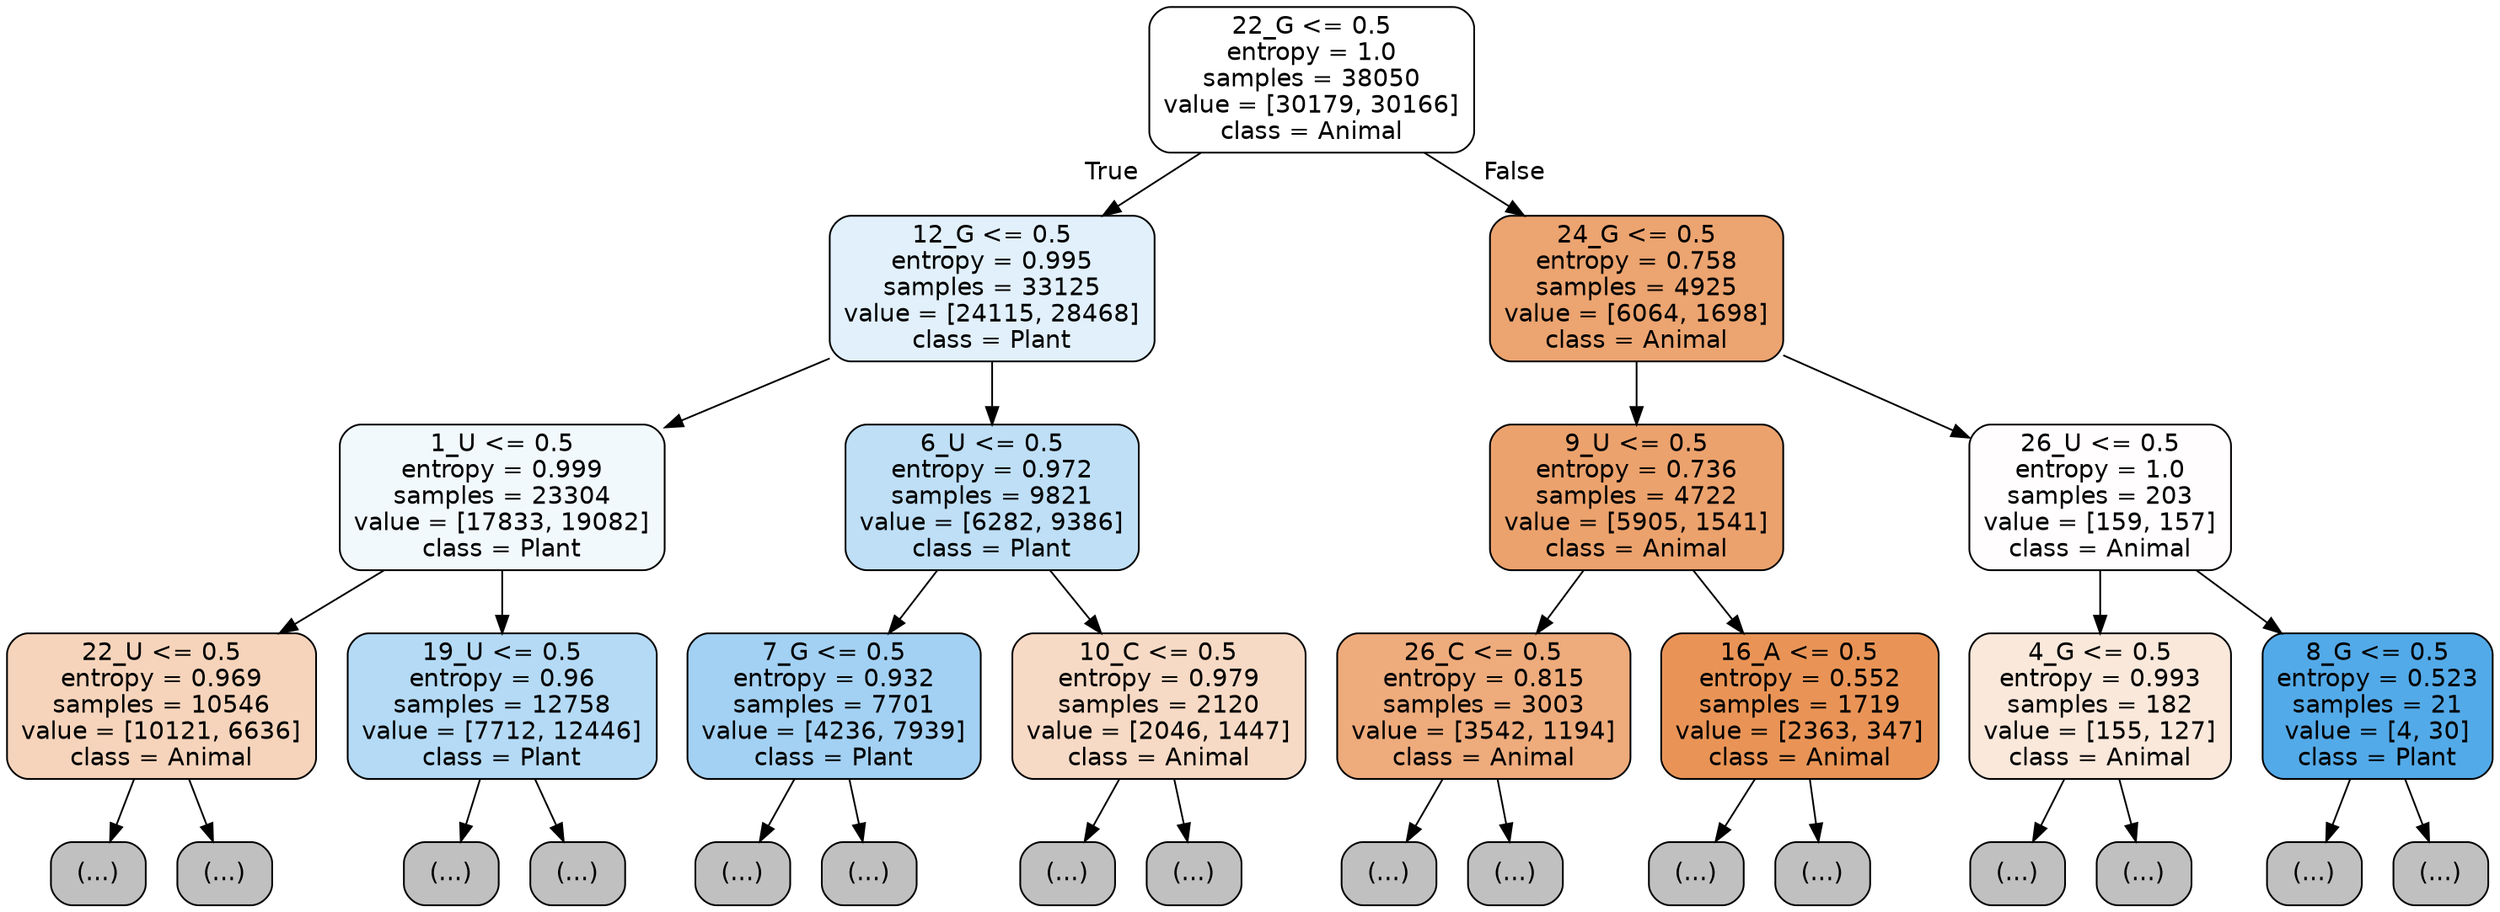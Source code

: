 digraph Tree {
node [shape=box, style="filled, rounded", color="black", fontname="helvetica"] ;
edge [fontname="helvetica"] ;
0 [label="22_G <= 0.5\nentropy = 1.0\nsamples = 38050\nvalue = [30179, 30166]\nclass = Animal", fillcolor="#ffffff"] ;
1 [label="12_G <= 0.5\nentropy = 0.995\nsamples = 33125\nvalue = [24115, 28468]\nclass = Plant", fillcolor="#e1f0fb"] ;
0 -> 1 [labeldistance=2.5, labelangle=45, headlabel="True"] ;
2 [label="1_U <= 0.5\nentropy = 0.999\nsamples = 23304\nvalue = [17833, 19082]\nclass = Plant", fillcolor="#f2f9fd"] ;
1 -> 2 ;
3 [label="22_U <= 0.5\nentropy = 0.969\nsamples = 10546\nvalue = [10121, 6636]\nclass = Animal", fillcolor="#f6d4bb"] ;
2 -> 3 ;
4 [label="(...)", fillcolor="#C0C0C0"] ;
3 -> 4 ;
5371 [label="(...)", fillcolor="#C0C0C0"] ;
3 -> 5371 ;
6120 [label="19_U <= 0.5\nentropy = 0.96\nsamples = 12758\nvalue = [7712, 12446]\nclass = Plant", fillcolor="#b4daf5"] ;
2 -> 6120 ;
6121 [label="(...)", fillcolor="#C0C0C0"] ;
6120 -> 6121 ;
9738 [label="(...)", fillcolor="#C0C0C0"] ;
6120 -> 9738 ;
11071 [label="6_U <= 0.5\nentropy = 0.972\nsamples = 9821\nvalue = [6282, 9386]\nclass = Plant", fillcolor="#bedff6"] ;
1 -> 11071 ;
11072 [label="7_G <= 0.5\nentropy = 0.932\nsamples = 7701\nvalue = [4236, 7939]\nclass = Plant", fillcolor="#a3d1f3"] ;
11071 -> 11072 ;
11073 [label="(...)", fillcolor="#C0C0C0"] ;
11072 -> 11073 ;
13222 [label="(...)", fillcolor="#C0C0C0"] ;
11072 -> 13222 ;
13971 [label="10_C <= 0.5\nentropy = 0.979\nsamples = 2120\nvalue = [2046, 1447]\nclass = Animal", fillcolor="#f7dac5"] ;
11071 -> 13971 ;
13972 [label="(...)", fillcolor="#C0C0C0"] ;
13971 -> 13972 ;
14753 [label="(...)", fillcolor="#C0C0C0"] ;
13971 -> 14753 ;
14968 [label="24_G <= 0.5\nentropy = 0.758\nsamples = 4925\nvalue = [6064, 1698]\nclass = Animal", fillcolor="#eca470"] ;
0 -> 14968 [labeldistance=2.5, labelangle=-45, headlabel="False"] ;
14969 [label="9_U <= 0.5\nentropy = 0.736\nsamples = 4722\nvalue = [5905, 1541]\nclass = Animal", fillcolor="#eca26d"] ;
14968 -> 14969 ;
14970 [label="26_C <= 0.5\nentropy = 0.815\nsamples = 3003\nvalue = [3542, 1194]\nclass = Animal", fillcolor="#eeab7c"] ;
14969 -> 14970 ;
14971 [label="(...)", fillcolor="#C0C0C0"] ;
14970 -> 14971 ;
16326 [label="(...)", fillcolor="#C0C0C0"] ;
14970 -> 16326 ;
16337 [label="16_A <= 0.5\nentropy = 0.552\nsamples = 1719\nvalue = [2363, 347]\nclass = Animal", fillcolor="#e99456"] ;
14969 -> 16337 ;
16338 [label="(...)", fillcolor="#C0C0C0"] ;
16337 -> 16338 ;
16781 [label="(...)", fillcolor="#C0C0C0"] ;
16337 -> 16781 ;
16890 [label="26_U <= 0.5\nentropy = 1.0\nsamples = 203\nvalue = [159, 157]\nclass = Animal", fillcolor="#fffdfd"] ;
14968 -> 16890 ;
16891 [label="4_G <= 0.5\nentropy = 0.993\nsamples = 182\nvalue = [155, 127]\nclass = Animal", fillcolor="#fae8db"] ;
16890 -> 16891 ;
16892 [label="(...)", fillcolor="#C0C0C0"] ;
16891 -> 16892 ;
16969 [label="(...)", fillcolor="#C0C0C0"] ;
16891 -> 16969 ;
16982 [label="8_G <= 0.5\nentropy = 0.523\nsamples = 21\nvalue = [4, 30]\nclass = Plant", fillcolor="#53aae8"] ;
16890 -> 16982 ;
16983 [label="(...)", fillcolor="#C0C0C0"] ;
16982 -> 16983 ;
16988 [label="(...)", fillcolor="#C0C0C0"] ;
16982 -> 16988 ;
}